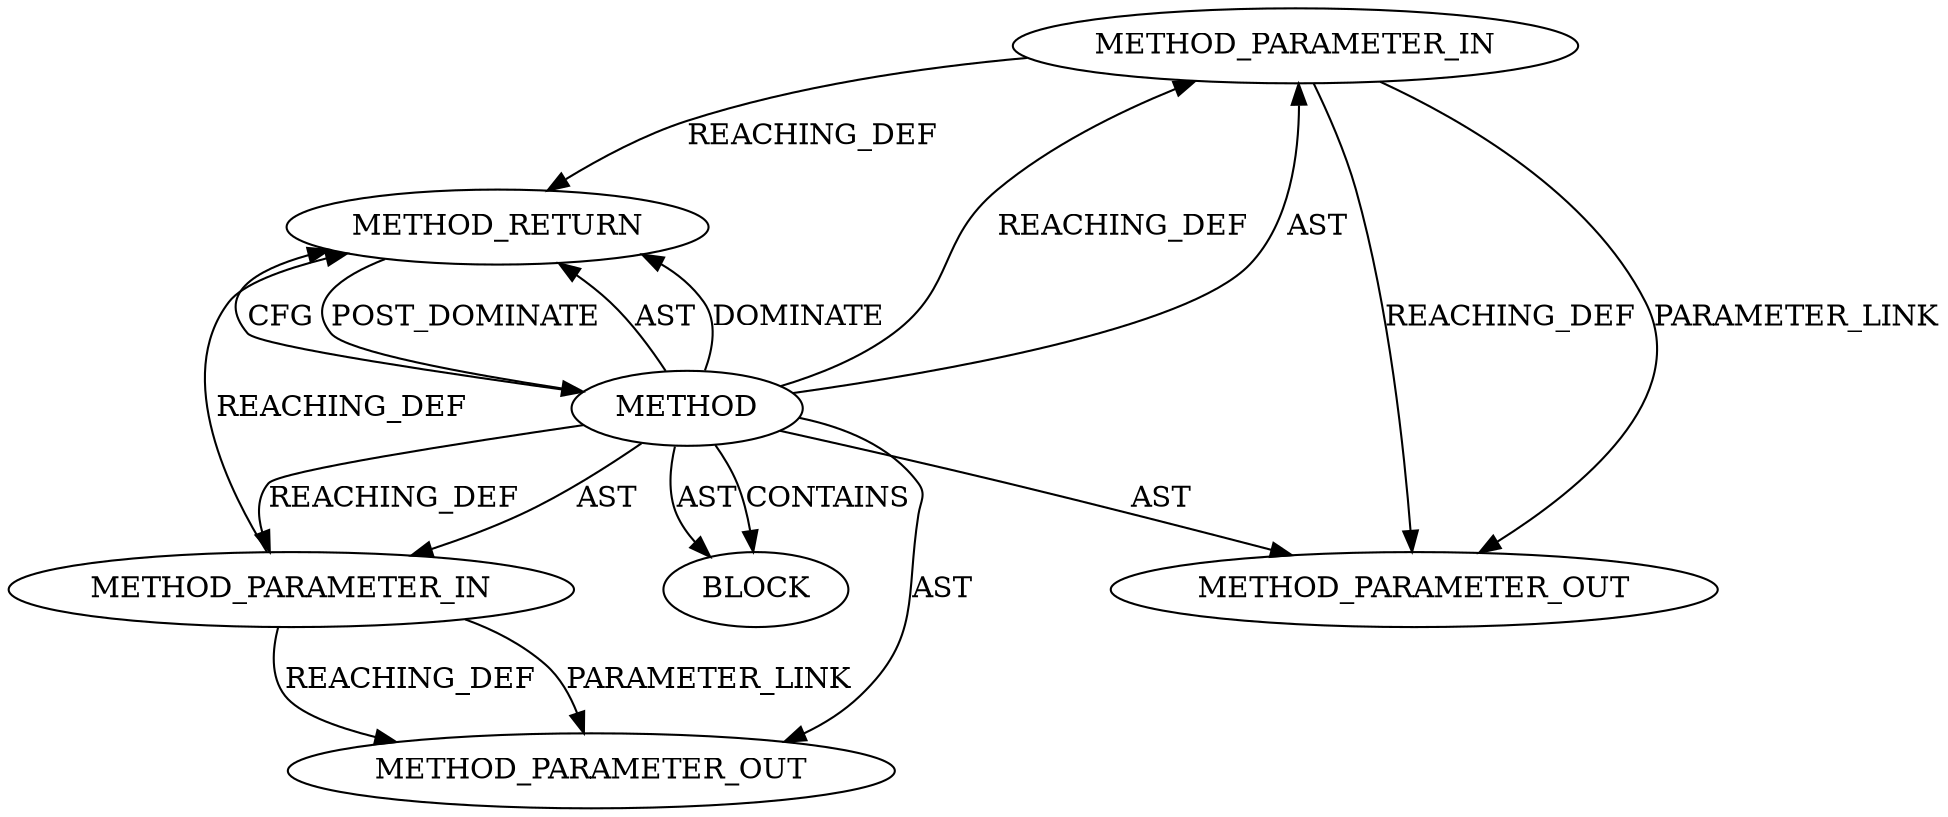 digraph {
  12761 [label=METHOD_PARAMETER_IN ORDER=2 CODE="p2" IS_VARIADIC=false TYPE_FULL_NAME="ANY" EVALUATION_STRATEGY="BY_VALUE" INDEX=2 NAME="p2"]
  12763 [label=METHOD_RETURN ORDER=2 CODE="RET" TYPE_FULL_NAME="ANY" EVALUATION_STRATEGY="BY_VALUE"]
  13575 [label=METHOD_PARAMETER_OUT ORDER=1 CODE="p1" IS_VARIADIC=false TYPE_FULL_NAME="ANY" EVALUATION_STRATEGY="BY_VALUE" INDEX=1 NAME="p1"]
  13576 [label=METHOD_PARAMETER_OUT ORDER=2 CODE="p2" IS_VARIADIC=false TYPE_FULL_NAME="ANY" EVALUATION_STRATEGY="BY_VALUE" INDEX=2 NAME="p2"]
  12760 [label=METHOD_PARAMETER_IN ORDER=1 CODE="p1" IS_VARIADIC=false TYPE_FULL_NAME="ANY" EVALUATION_STRATEGY="BY_VALUE" INDEX=1 NAME="p1"]
  12759 [label=METHOD AST_PARENT_TYPE="NAMESPACE_BLOCK" AST_PARENT_FULL_NAME="<global>" ORDER=0 CODE="<empty>" FULL_NAME="ceph_test_opt" IS_EXTERNAL=true FILENAME="<empty>" SIGNATURE="" NAME="ceph_test_opt"]
  12762 [label=BLOCK ORDER=1 ARGUMENT_INDEX=1 CODE="<empty>" TYPE_FULL_NAME="ANY"]
  12761 -> 12763 [label=REACHING_DEF VARIABLE="p2"]
  12759 -> 12760 [label=REACHING_DEF VARIABLE=""]
  12759 -> 12763 [label=AST ]
  12759 -> 12760 [label=AST ]
  12763 -> 12759 [label=POST_DOMINATE ]
  12761 -> 13576 [label=REACHING_DEF VARIABLE="p2"]
  12759 -> 12763 [label=DOMINATE ]
  12761 -> 13576 [label=PARAMETER_LINK ]
  12759 -> 13575 [label=AST ]
  12759 -> 12761 [label=REACHING_DEF VARIABLE=""]
  12759 -> 12762 [label=AST ]
  12759 -> 12761 [label=AST ]
  12760 -> 12763 [label=REACHING_DEF VARIABLE="p1"]
  12760 -> 13575 [label=PARAMETER_LINK ]
  12760 -> 13575 [label=REACHING_DEF VARIABLE="p1"]
  12759 -> 12762 [label=CONTAINS ]
  12759 -> 13576 [label=AST ]
  12759 -> 12763 [label=CFG ]
}
